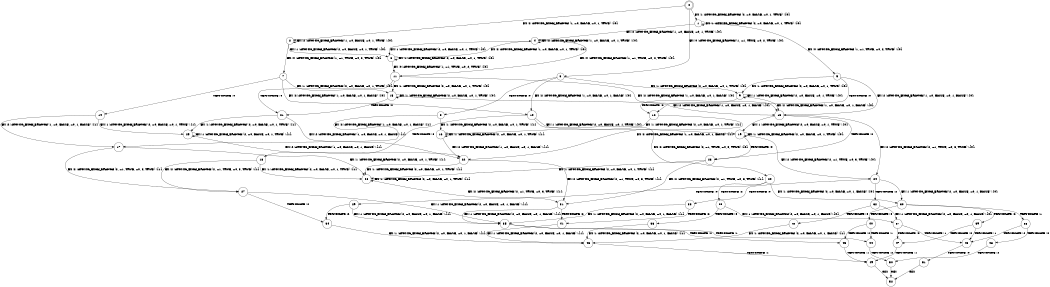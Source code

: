 digraph BCG {
size = "7, 10.5";
center = TRUE;
node [shape = circle];
0 [peripheries = 2];
0 -> 1 [label = "EX !1 !ATOMIC_EXCH_BRANCH (2, +0, FALSE, +0, 1, TRUE) !{0}"];
0 -> 2 [label = "EX !2 !ATOMIC_EXCH_BRANCH (1, +0, FALSE, +0, 1, TRUE) !{0}"];
0 -> 3 [label = "EX !0 !ATOMIC_EXCH_BRANCH (1, +1, TRUE, +0, 2, TRUE) !{0}"];
1 -> 4 [label = "EX !2 !ATOMIC_EXCH_BRANCH (1, +0, FALSE, +0, 1, TRUE) !{0}"];
1 -> 5 [label = "EX !0 !ATOMIC_EXCH_BRANCH (1, +1, TRUE, +0, 2, TRUE) !{0}"];
1 -> 1 [label = "EX !1 !ATOMIC_EXCH_BRANCH (2, +0, FALSE, +0, 1, TRUE) !{0}"];
2 -> 6 [label = "EX !1 !ATOMIC_EXCH_BRANCH (2, +0, FALSE, +0, 1, TRUE) !{0}"];
2 -> 7 [label = "EX !0 !ATOMIC_EXCH_BRANCH (1, +1, TRUE, +0, 2, TRUE) !{0}"];
2 -> 2 [label = "EX !2 !ATOMIC_EXCH_BRANCH (1, +0, FALSE, +0, 1, TRUE) !{0}"];
3 -> 8 [label = "TERMINATE !0"];
3 -> 9 [label = "EX !1 !ATOMIC_EXCH_BRANCH (2, +0, FALSE, +0, 1, TRUE) !{0}"];
3 -> 10 [label = "EX !2 !ATOMIC_EXCH_BRANCH (1, +0, FALSE, +0, 1, FALSE) !{0}"];
4 -> 11 [label = "EX !0 !ATOMIC_EXCH_BRANCH (1, +1, TRUE, +0, 2, TRUE) !{0}"];
4 -> 4 [label = "EX !2 !ATOMIC_EXCH_BRANCH (1, +0, FALSE, +0, 1, TRUE) !{0}"];
4 -> 6 [label = "EX !1 !ATOMIC_EXCH_BRANCH (2, +0, FALSE, +0, 1, TRUE) !{0}"];
5 -> 12 [label = "TERMINATE !0"];
5 -> 13 [label = "EX !2 !ATOMIC_EXCH_BRANCH (1, +0, FALSE, +0, 1, FALSE) !{0}"];
5 -> 9 [label = "EX !1 !ATOMIC_EXCH_BRANCH (2, +0, FALSE, +0, 1, TRUE) !{0}"];
6 -> 11 [label = "EX !0 !ATOMIC_EXCH_BRANCH (1, +1, TRUE, +0, 2, TRUE) !{0}"];
6 -> 4 [label = "EX !2 !ATOMIC_EXCH_BRANCH (1, +0, FALSE, +0, 1, TRUE) !{0}"];
6 -> 6 [label = "EX !1 !ATOMIC_EXCH_BRANCH (2, +0, FALSE, +0, 1, TRUE) !{0}"];
7 -> 14 [label = "TERMINATE !0"];
7 -> 15 [label = "EX !1 !ATOMIC_EXCH_BRANCH (2, +0, FALSE, +0, 1, TRUE) !{0}"];
7 -> 10 [label = "EX !2 !ATOMIC_EXCH_BRANCH (1, +0, FALSE, +0, 1, FALSE) !{0}"];
8 -> 16 [label = "EX !1 !ATOMIC_EXCH_BRANCH (2, +0, FALSE, +0, 1, TRUE) !{1}"];
8 -> 17 [label = "EX !2 !ATOMIC_EXCH_BRANCH (1, +0, FALSE, +0, 1, FALSE) !{1}"];
9 -> 12 [label = "TERMINATE !0"];
9 -> 13 [label = "EX !2 !ATOMIC_EXCH_BRANCH (1, +0, FALSE, +0, 1, FALSE) !{0}"];
9 -> 9 [label = "EX !1 !ATOMIC_EXCH_BRANCH (2, +0, FALSE, +0, 1, TRUE) !{0}"];
10 -> 18 [label = "TERMINATE !0"];
10 -> 19 [label = "EX !1 !ATOMIC_EXCH_BRANCH (2, +0, FALSE, +0, 1, TRUE) !{0}"];
10 -> 20 [label = "EX !2 !ATOMIC_EXCH_BRANCH (2, +1, TRUE, +0, 3, TRUE) !{0}"];
11 -> 21 [label = "TERMINATE !0"];
11 -> 13 [label = "EX !2 !ATOMIC_EXCH_BRANCH (1, +0, FALSE, +0, 1, FALSE) !{0}"];
11 -> 15 [label = "EX !1 !ATOMIC_EXCH_BRANCH (2, +0, FALSE, +0, 1, TRUE) !{0}"];
12 -> 22 [label = "EX !2 !ATOMIC_EXCH_BRANCH (1, +0, FALSE, +0, 1, FALSE) !{1}"];
12 -> 16 [label = "EX !1 !ATOMIC_EXCH_BRANCH (2, +0, FALSE, +0, 1, TRUE) !{1}"];
13 -> 23 [label = "TERMINATE !0"];
13 -> 24 [label = "EX !2 !ATOMIC_EXCH_BRANCH (2, +1, TRUE, +0, 3, TRUE) !{0}"];
13 -> 19 [label = "EX !1 !ATOMIC_EXCH_BRANCH (2, +0, FALSE, +0, 1, TRUE) !{0}"];
14 -> 25 [label = "EX !1 !ATOMIC_EXCH_BRANCH (2, +0, FALSE, +0, 1, TRUE) !{1}"];
14 -> 17 [label = "EX !2 !ATOMIC_EXCH_BRANCH (1, +0, FALSE, +0, 1, FALSE) !{1}"];
15 -> 21 [label = "TERMINATE !0"];
15 -> 13 [label = "EX !2 !ATOMIC_EXCH_BRANCH (1, +0, FALSE, +0, 1, FALSE) !{0}"];
15 -> 15 [label = "EX !1 !ATOMIC_EXCH_BRANCH (2, +0, FALSE, +0, 1, TRUE) !{0}"];
16 -> 22 [label = "EX !2 !ATOMIC_EXCH_BRANCH (1, +0, FALSE, +0, 1, FALSE) !{1}"];
16 -> 16 [label = "EX !1 !ATOMIC_EXCH_BRANCH (2, +0, FALSE, +0, 1, TRUE) !{1}"];
17 -> 26 [label = "EX !1 !ATOMIC_EXCH_BRANCH (2, +0, FALSE, +0, 1, TRUE) !{1}"];
17 -> 27 [label = "EX !2 !ATOMIC_EXCH_BRANCH (2, +1, TRUE, +0, 3, TRUE) !{1}"];
18 -> 26 [label = "EX !1 !ATOMIC_EXCH_BRANCH (2, +0, FALSE, +0, 1, TRUE) !{1}"];
18 -> 27 [label = "EX !2 !ATOMIC_EXCH_BRANCH (2, +1, TRUE, +0, 3, TRUE) !{1}"];
19 -> 23 [label = "TERMINATE !0"];
19 -> 24 [label = "EX !2 !ATOMIC_EXCH_BRANCH (2, +1, TRUE, +0, 3, TRUE) !{0}"];
19 -> 19 [label = "EX !1 !ATOMIC_EXCH_BRANCH (2, +0, FALSE, +0, 1, TRUE) !{0}"];
20 -> 28 [label = "TERMINATE !2"];
20 -> 29 [label = "TERMINATE !0"];
20 -> 30 [label = "EX !1 !ATOMIC_EXCH_BRANCH (2, +0, FALSE, +0, 1, FALSE) !{0}"];
21 -> 22 [label = "EX !2 !ATOMIC_EXCH_BRANCH (1, +0, FALSE, +0, 1, FALSE) !{1}"];
21 -> 25 [label = "EX !1 !ATOMIC_EXCH_BRANCH (2, +0, FALSE, +0, 1, TRUE) !{1}"];
22 -> 31 [label = "EX !2 !ATOMIC_EXCH_BRANCH (2, +1, TRUE, +0, 3, TRUE) !{1}"];
22 -> 26 [label = "EX !1 !ATOMIC_EXCH_BRANCH (2, +0, FALSE, +0, 1, TRUE) !{1}"];
23 -> 31 [label = "EX !2 !ATOMIC_EXCH_BRANCH (2, +1, TRUE, +0, 3, TRUE) !{1}"];
23 -> 26 [label = "EX !1 !ATOMIC_EXCH_BRANCH (2, +0, FALSE, +0, 1, TRUE) !{1}"];
24 -> 32 [label = "TERMINATE !2"];
24 -> 33 [label = "TERMINATE !0"];
24 -> 30 [label = "EX !1 !ATOMIC_EXCH_BRANCH (2, +0, FALSE, +0, 1, FALSE) !{0}"];
25 -> 22 [label = "EX !2 !ATOMIC_EXCH_BRANCH (1, +0, FALSE, +0, 1, FALSE) !{1}"];
25 -> 25 [label = "EX !1 !ATOMIC_EXCH_BRANCH (2, +0, FALSE, +0, 1, TRUE) !{1}"];
26 -> 31 [label = "EX !2 !ATOMIC_EXCH_BRANCH (2, +1, TRUE, +0, 3, TRUE) !{1}"];
26 -> 26 [label = "EX !1 !ATOMIC_EXCH_BRANCH (2, +0, FALSE, +0, 1, TRUE) !{1}"];
27 -> 34 [label = "TERMINATE !2"];
27 -> 35 [label = "EX !1 !ATOMIC_EXCH_BRANCH (2, +0, FALSE, +0, 1, FALSE) !{1}"];
28 -> 36 [label = "TERMINATE !0"];
28 -> 37 [label = "EX !1 !ATOMIC_EXCH_BRANCH (2, +0, FALSE, +0, 1, FALSE) !{0}"];
29 -> 34 [label = "TERMINATE !2"];
29 -> 35 [label = "EX !1 !ATOMIC_EXCH_BRANCH (2, +0, FALSE, +0, 1, FALSE) !{1}"];
30 -> 38 [label = "TERMINATE !1"];
30 -> 39 [label = "TERMINATE !2"];
30 -> 40 [label = "TERMINATE !0"];
31 -> 41 [label = "TERMINATE !2"];
31 -> 35 [label = "EX !1 !ATOMIC_EXCH_BRANCH (2, +0, FALSE, +0, 1, FALSE) !{1}"];
32 -> 42 [label = "TERMINATE !0"];
32 -> 37 [label = "EX !1 !ATOMIC_EXCH_BRANCH (2, +0, FALSE, +0, 1, FALSE) !{0}"];
33 -> 41 [label = "TERMINATE !2"];
33 -> 35 [label = "EX !1 !ATOMIC_EXCH_BRANCH (2, +0, FALSE, +0, 1, FALSE) !{1}"];
34 -> 43 [label = "EX !1 !ATOMIC_EXCH_BRANCH (2, +0, FALSE, +0, 1, FALSE) !{1}"];
35 -> 44 [label = "TERMINATE !1"];
35 -> 45 [label = "TERMINATE !2"];
36 -> 43 [label = "EX !1 !ATOMIC_EXCH_BRANCH (2, +0, FALSE, +0, 1, FALSE) !{1}"];
37 -> 46 [label = "TERMINATE !1"];
37 -> 47 [label = "TERMINATE !0"];
38 -> 46 [label = "TERMINATE !2"];
38 -> 48 [label = "TERMINATE !0"];
39 -> 46 [label = "TERMINATE !1"];
39 -> 47 [label = "TERMINATE !0"];
40 -> 44 [label = "TERMINATE !1"];
40 -> 45 [label = "TERMINATE !2"];
41 -> 43 [label = "EX !1 !ATOMIC_EXCH_BRANCH (2, +0, FALSE, +0, 1, FALSE) !{1}"];
42 -> 43 [label = "EX !1 !ATOMIC_EXCH_BRANCH (2, +0, FALSE, +0, 1, FALSE) !{1}"];
43 -> 49 [label = "TERMINATE !1"];
44 -> 50 [label = "TERMINATE !2"];
45 -> 49 [label = "TERMINATE !1"];
46 -> 51 [label = "TERMINATE !0"];
47 -> 49 [label = "TERMINATE !1"];
48 -> 50 [label = "TERMINATE !2"];
49 -> 52 [label = "exit"];
50 -> 52 [label = "exit"];
51 -> 52 [label = "exit"];
}
